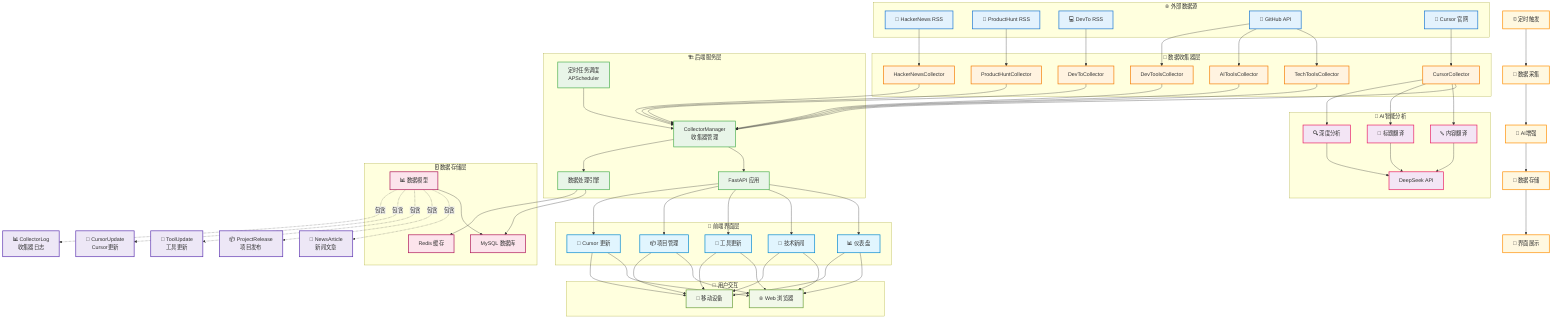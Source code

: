 graph TB
    subgraph "🌐 外部数据源"
        A1[📰 HackerNews RSS]
        A2[🚀 ProductHunt RSS]
        A3[💻 DevTo RSS]
        A4[🐙 GitHub API]
        A5[🎯 Cursor 官网]
    end
    
    subgraph "🤖 数据收集器层"
        B1[HackerNewsCollector]
        B2[ProductHuntCollector]
        B3[DevToCollector]
        B4[TechToolsCollector]
        B5[AIToolsCollector]
        B6[DevToolsCollector]
        B7[CursorCollector]
    end
    
    subgraph "🧠 AI智能分析"
        C1[🔤 内容翻译]
        C2[📝 标题翻译]
        C3[🔍 深度分析]
        C4[DeepSeek API]
    end
    
    subgraph "🏗️ 后端服务层"
        D1[CollectorManager<br/>收集器管理]
        D2[FastAPI 应用]
        D3[定时任务调度<br/>APScheduler]
        D4[数据处理引擎]
    end
    
    subgraph "🗄️ 数据存储层"
        E1[MySQL 数据库]
        E2[Redis 缓存]
        E3[📊 数据模型]
    end
    
    subgraph "🎨 前端界面层"
        F1[📊 仪表盘]
        F2[📰 技术新闻]
        F3[🔧 工具更新]
        F4[📦 项目管理]
        F5[🎯 Cursor 更新]
    end
    
    subgraph "👥 用户交互"
        G1[🌐 Web 浏览器]
        G2[📱 移动设备]
    end
    
    %% 数据流向
    A1 --> B1
    A2 --> B2
    A3 --> B3
    A4 --> B4
    A4 --> B5
    A4 --> B6
    A5 --> B7
    
    B1 --> D1
    B2 --> D1
    B3 --> D1
    B4 --> D1
    B5 --> D1
    B6 --> D1
    B7 --> D1
    
    B7 --> C1
    B7 --> C2
    B7 --> C3
    C1 --> C4
    C2 --> C4
    C3 --> C4
    
    D1 --> D2
    D1 --> D4
    D3 --> D1
    D4 --> E1
    D4 --> E2
    
    D2 --> F1
    D2 --> F2
    D2 --> F3
    D2 --> F4
    D2 --> F5
    
    F1 --> G1
    F2 --> G1
    F3 --> G1
    F4 --> G1
    F5 --> G1
    
    F1 --> G2
    F2 --> G2
    F3 --> G2
    F4 --> G2
    F5 --> G2
    
    %% 数据模型详情
    E3 --> E1
    E3 -.-> |包含| H1[📰 NewsArticle<br/>新闻文章]
    E3 -.-> |包含| H2[📦 ProjectRelease<br/>项目发布]
    E3 -.-> |包含| H3[🔧 ToolUpdate<br/>工具更新]
    E3 -.-> |包含| H4[🎯 CursorUpdate<br/>Cursor更新]
    E3 -.-> |包含| H5[📊 CollectorLog<br/>收集器日志]
    
    %% 核心流程标注
    I1[⏰ 定时触发]
    I2[🔄 数据采集]
    I3[🧠 AI增强]
    I4[💾 数据存储]
    I5[🎨 界面展示]
    
    I1 --> I2
    I2 --> I3
    I3 --> I4
    I4 --> I5
    
    %% 样式定义
    classDef dataSource fill:#e3f2fd,stroke:#1976d2,stroke-width:2px
    classDef collector fill:#fff3e0,stroke:#f57c00,stroke-width:2px
    classDef ai fill:#f3e5f5,stroke:#e91e63,stroke-width:2px
    classDef backend fill:#e8f5e8,stroke:#4caf50,stroke-width:2px
    classDef storage fill:#fce4ec,stroke:#ad1457,stroke-width:2px
    classDef frontend fill:#e1f5fe,stroke:#0288d1,stroke-width:2px
    classDef user fill:#f1f8e9,stroke:#689f38,stroke-width:2px
    classDef model fill:#ede7f6,stroke:#5e35b1,stroke-width:2px
    classDef process fill:#fff8e1,stroke:#ff8f00,stroke-width:2px
    
    class A1,A2,A3,A4,A5 dataSource
    class B1,B2,B3,B4,B5,B6,B7 collector
    class C1,C2,C3,C4 ai
    class D1,D2,D3,D4 backend
    class E1,E2,E3 storage
    class F1,F2,F3,F4,F5 frontend
    class G1,G2 user
    class H1,H2,H3,H4,H5 model
    class I1,I2,I3,I4,I5 process
